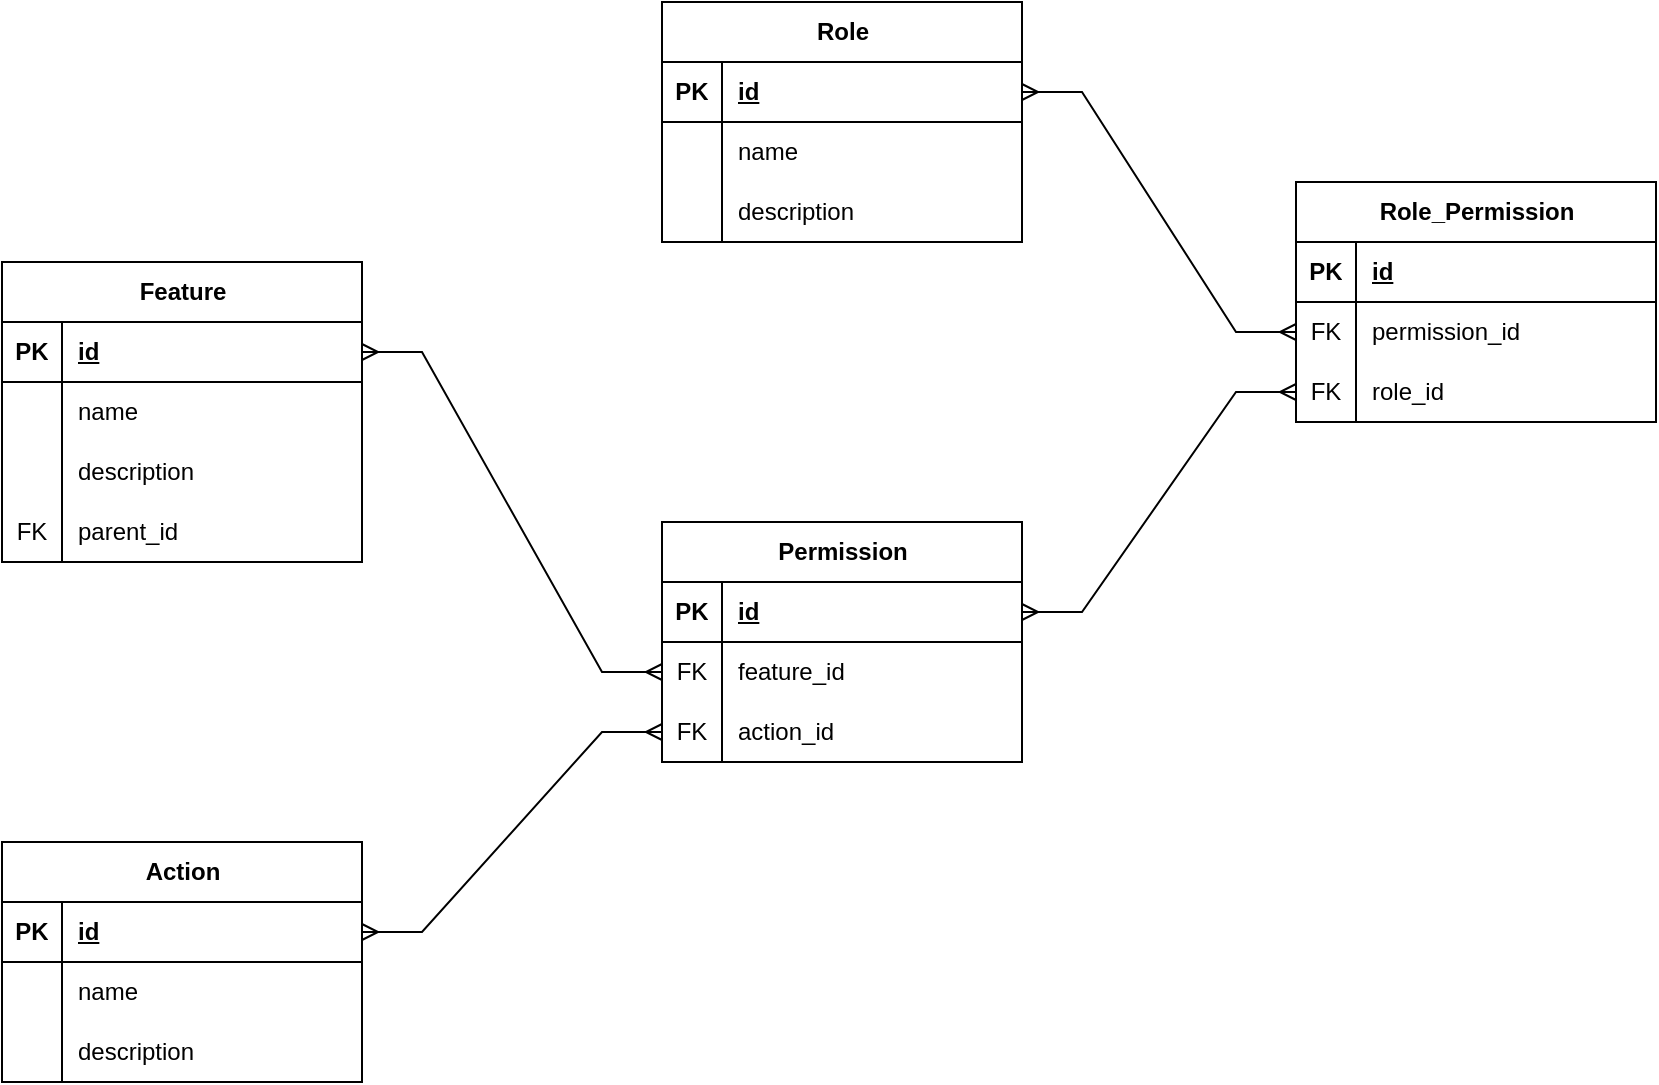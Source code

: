 <mxfile version="22.1.18" type="github">
  <diagram name="Role And Permission" id="z7VNg-_Fi_UPd4djC9sa">
    <mxGraphModel dx="1194" dy="670" grid="1" gridSize="10" guides="1" tooltips="1" connect="1" arrows="1" fold="1" page="1" pageScale="1" pageWidth="827" pageHeight="1169" math="0" shadow="0">
      <root>
        <mxCell id="0" />
        <mxCell id="1" parent="0" />
        <mxCell id="Uf6Nmw0gQvgGQBGwU7n--2" value="Role" style="shape=table;startSize=30;container=1;collapsible=1;childLayout=tableLayout;fixedRows=1;rowLines=0;fontStyle=1;align=center;resizeLast=1;html=1;" vertex="1" parent="1">
          <mxGeometry x="330" y="220" width="180" height="120" as="geometry" />
        </mxCell>
        <mxCell id="Uf6Nmw0gQvgGQBGwU7n--3" value="" style="shape=tableRow;horizontal=0;startSize=0;swimlaneHead=0;swimlaneBody=0;fillColor=none;collapsible=0;dropTarget=0;points=[[0,0.5],[1,0.5]];portConstraint=eastwest;top=0;left=0;right=0;bottom=1;" vertex="1" parent="Uf6Nmw0gQvgGQBGwU7n--2">
          <mxGeometry y="30" width="180" height="30" as="geometry" />
        </mxCell>
        <mxCell id="Uf6Nmw0gQvgGQBGwU7n--4" value="PK" style="shape=partialRectangle;connectable=0;fillColor=none;top=0;left=0;bottom=0;right=0;fontStyle=1;overflow=hidden;whiteSpace=wrap;html=1;" vertex="1" parent="Uf6Nmw0gQvgGQBGwU7n--3">
          <mxGeometry width="30" height="30" as="geometry">
            <mxRectangle width="30" height="30" as="alternateBounds" />
          </mxGeometry>
        </mxCell>
        <mxCell id="Uf6Nmw0gQvgGQBGwU7n--5" value="id" style="shape=partialRectangle;connectable=0;fillColor=none;top=0;left=0;bottom=0;right=0;align=left;spacingLeft=6;fontStyle=5;overflow=hidden;whiteSpace=wrap;html=1;" vertex="1" parent="Uf6Nmw0gQvgGQBGwU7n--3">
          <mxGeometry x="30" width="150" height="30" as="geometry">
            <mxRectangle width="150" height="30" as="alternateBounds" />
          </mxGeometry>
        </mxCell>
        <mxCell id="Uf6Nmw0gQvgGQBGwU7n--6" value="" style="shape=tableRow;horizontal=0;startSize=0;swimlaneHead=0;swimlaneBody=0;fillColor=none;collapsible=0;dropTarget=0;points=[[0,0.5],[1,0.5]];portConstraint=eastwest;top=0;left=0;right=0;bottom=0;" vertex="1" parent="Uf6Nmw0gQvgGQBGwU7n--2">
          <mxGeometry y="60" width="180" height="30" as="geometry" />
        </mxCell>
        <mxCell id="Uf6Nmw0gQvgGQBGwU7n--7" value="" style="shape=partialRectangle;connectable=0;fillColor=none;top=0;left=0;bottom=0;right=0;editable=1;overflow=hidden;whiteSpace=wrap;html=1;" vertex="1" parent="Uf6Nmw0gQvgGQBGwU7n--6">
          <mxGeometry width="30" height="30" as="geometry">
            <mxRectangle width="30" height="30" as="alternateBounds" />
          </mxGeometry>
        </mxCell>
        <mxCell id="Uf6Nmw0gQvgGQBGwU7n--8" value="name" style="shape=partialRectangle;connectable=0;fillColor=none;top=0;left=0;bottom=0;right=0;align=left;spacingLeft=6;overflow=hidden;whiteSpace=wrap;html=1;" vertex="1" parent="Uf6Nmw0gQvgGQBGwU7n--6">
          <mxGeometry x="30" width="150" height="30" as="geometry">
            <mxRectangle width="150" height="30" as="alternateBounds" />
          </mxGeometry>
        </mxCell>
        <mxCell id="Uf6Nmw0gQvgGQBGwU7n--9" value="" style="shape=tableRow;horizontal=0;startSize=0;swimlaneHead=0;swimlaneBody=0;fillColor=none;collapsible=0;dropTarget=0;points=[[0,0.5],[1,0.5]];portConstraint=eastwest;top=0;left=0;right=0;bottom=0;" vertex="1" parent="Uf6Nmw0gQvgGQBGwU7n--2">
          <mxGeometry y="90" width="180" height="30" as="geometry" />
        </mxCell>
        <mxCell id="Uf6Nmw0gQvgGQBGwU7n--10" value="" style="shape=partialRectangle;connectable=0;fillColor=none;top=0;left=0;bottom=0;right=0;editable=1;overflow=hidden;whiteSpace=wrap;html=1;" vertex="1" parent="Uf6Nmw0gQvgGQBGwU7n--9">
          <mxGeometry width="30" height="30" as="geometry">
            <mxRectangle width="30" height="30" as="alternateBounds" />
          </mxGeometry>
        </mxCell>
        <mxCell id="Uf6Nmw0gQvgGQBGwU7n--11" value="description" style="shape=partialRectangle;connectable=0;fillColor=none;top=0;left=0;bottom=0;right=0;align=left;spacingLeft=6;overflow=hidden;whiteSpace=wrap;html=1;" vertex="1" parent="Uf6Nmw0gQvgGQBGwU7n--9">
          <mxGeometry x="30" width="150" height="30" as="geometry">
            <mxRectangle width="150" height="30" as="alternateBounds" />
          </mxGeometry>
        </mxCell>
        <mxCell id="Uf6Nmw0gQvgGQBGwU7n--18" value="Action" style="shape=table;startSize=30;container=1;collapsible=1;childLayout=tableLayout;fixedRows=1;rowLines=0;fontStyle=1;align=center;resizeLast=1;html=1;" vertex="1" parent="1">
          <mxGeometry y="640" width="180" height="120" as="geometry" />
        </mxCell>
        <mxCell id="Uf6Nmw0gQvgGQBGwU7n--19" value="" style="shape=tableRow;horizontal=0;startSize=0;swimlaneHead=0;swimlaneBody=0;fillColor=none;collapsible=0;dropTarget=0;points=[[0,0.5],[1,0.5]];portConstraint=eastwest;top=0;left=0;right=0;bottom=1;" vertex="1" parent="Uf6Nmw0gQvgGQBGwU7n--18">
          <mxGeometry y="30" width="180" height="30" as="geometry" />
        </mxCell>
        <mxCell id="Uf6Nmw0gQvgGQBGwU7n--20" value="PK" style="shape=partialRectangle;connectable=0;fillColor=none;top=0;left=0;bottom=0;right=0;fontStyle=1;overflow=hidden;whiteSpace=wrap;html=1;" vertex="1" parent="Uf6Nmw0gQvgGQBGwU7n--19">
          <mxGeometry width="30" height="30" as="geometry">
            <mxRectangle width="30" height="30" as="alternateBounds" />
          </mxGeometry>
        </mxCell>
        <mxCell id="Uf6Nmw0gQvgGQBGwU7n--21" value="id" style="shape=partialRectangle;connectable=0;fillColor=none;top=0;left=0;bottom=0;right=0;align=left;spacingLeft=6;fontStyle=5;overflow=hidden;whiteSpace=wrap;html=1;" vertex="1" parent="Uf6Nmw0gQvgGQBGwU7n--19">
          <mxGeometry x="30" width="150" height="30" as="geometry">
            <mxRectangle width="150" height="30" as="alternateBounds" />
          </mxGeometry>
        </mxCell>
        <mxCell id="Uf6Nmw0gQvgGQBGwU7n--22" value="" style="shape=tableRow;horizontal=0;startSize=0;swimlaneHead=0;swimlaneBody=0;fillColor=none;collapsible=0;dropTarget=0;points=[[0,0.5],[1,0.5]];portConstraint=eastwest;top=0;left=0;right=0;bottom=0;" vertex="1" parent="Uf6Nmw0gQvgGQBGwU7n--18">
          <mxGeometry y="60" width="180" height="30" as="geometry" />
        </mxCell>
        <mxCell id="Uf6Nmw0gQvgGQBGwU7n--23" value="" style="shape=partialRectangle;connectable=0;fillColor=none;top=0;left=0;bottom=0;right=0;editable=1;overflow=hidden;whiteSpace=wrap;html=1;" vertex="1" parent="Uf6Nmw0gQvgGQBGwU7n--22">
          <mxGeometry width="30" height="30" as="geometry">
            <mxRectangle width="30" height="30" as="alternateBounds" />
          </mxGeometry>
        </mxCell>
        <mxCell id="Uf6Nmw0gQvgGQBGwU7n--24" value="name" style="shape=partialRectangle;connectable=0;fillColor=none;top=0;left=0;bottom=0;right=0;align=left;spacingLeft=6;overflow=hidden;whiteSpace=wrap;html=1;" vertex="1" parent="Uf6Nmw0gQvgGQBGwU7n--22">
          <mxGeometry x="30" width="150" height="30" as="geometry">
            <mxRectangle width="150" height="30" as="alternateBounds" />
          </mxGeometry>
        </mxCell>
        <mxCell id="Uf6Nmw0gQvgGQBGwU7n--25" value="" style="shape=tableRow;horizontal=0;startSize=0;swimlaneHead=0;swimlaneBody=0;fillColor=none;collapsible=0;dropTarget=0;points=[[0,0.5],[1,0.5]];portConstraint=eastwest;top=0;left=0;right=0;bottom=0;" vertex="1" parent="Uf6Nmw0gQvgGQBGwU7n--18">
          <mxGeometry y="90" width="180" height="30" as="geometry" />
        </mxCell>
        <mxCell id="Uf6Nmw0gQvgGQBGwU7n--26" value="" style="shape=partialRectangle;connectable=0;fillColor=none;top=0;left=0;bottom=0;right=0;editable=1;overflow=hidden;whiteSpace=wrap;html=1;" vertex="1" parent="Uf6Nmw0gQvgGQBGwU7n--25">
          <mxGeometry width="30" height="30" as="geometry">
            <mxRectangle width="30" height="30" as="alternateBounds" />
          </mxGeometry>
        </mxCell>
        <mxCell id="Uf6Nmw0gQvgGQBGwU7n--27" value="description" style="shape=partialRectangle;connectable=0;fillColor=none;top=0;left=0;bottom=0;right=0;align=left;spacingLeft=6;overflow=hidden;whiteSpace=wrap;html=1;" vertex="1" parent="Uf6Nmw0gQvgGQBGwU7n--25">
          <mxGeometry x="30" width="150" height="30" as="geometry">
            <mxRectangle width="150" height="30" as="alternateBounds" />
          </mxGeometry>
        </mxCell>
        <mxCell id="Uf6Nmw0gQvgGQBGwU7n--28" value="Feature" style="shape=table;startSize=30;container=1;collapsible=1;childLayout=tableLayout;fixedRows=1;rowLines=0;fontStyle=1;align=center;resizeLast=1;html=1;" vertex="1" parent="1">
          <mxGeometry y="350" width="180" height="150" as="geometry" />
        </mxCell>
        <mxCell id="Uf6Nmw0gQvgGQBGwU7n--29" value="" style="shape=tableRow;horizontal=0;startSize=0;swimlaneHead=0;swimlaneBody=0;fillColor=none;collapsible=0;dropTarget=0;points=[[0,0.5],[1,0.5]];portConstraint=eastwest;top=0;left=0;right=0;bottom=1;" vertex="1" parent="Uf6Nmw0gQvgGQBGwU7n--28">
          <mxGeometry y="30" width="180" height="30" as="geometry" />
        </mxCell>
        <mxCell id="Uf6Nmw0gQvgGQBGwU7n--30" value="PK" style="shape=partialRectangle;connectable=0;fillColor=none;top=0;left=0;bottom=0;right=0;fontStyle=1;overflow=hidden;whiteSpace=wrap;html=1;" vertex="1" parent="Uf6Nmw0gQvgGQBGwU7n--29">
          <mxGeometry width="30" height="30" as="geometry">
            <mxRectangle width="30" height="30" as="alternateBounds" />
          </mxGeometry>
        </mxCell>
        <mxCell id="Uf6Nmw0gQvgGQBGwU7n--31" value="id" style="shape=partialRectangle;connectable=0;fillColor=none;top=0;left=0;bottom=0;right=0;align=left;spacingLeft=6;fontStyle=5;overflow=hidden;whiteSpace=wrap;html=1;" vertex="1" parent="Uf6Nmw0gQvgGQBGwU7n--29">
          <mxGeometry x="30" width="150" height="30" as="geometry">
            <mxRectangle width="150" height="30" as="alternateBounds" />
          </mxGeometry>
        </mxCell>
        <mxCell id="Uf6Nmw0gQvgGQBGwU7n--32" value="" style="shape=tableRow;horizontal=0;startSize=0;swimlaneHead=0;swimlaneBody=0;fillColor=none;collapsible=0;dropTarget=0;points=[[0,0.5],[1,0.5]];portConstraint=eastwest;top=0;left=0;right=0;bottom=0;" vertex="1" parent="Uf6Nmw0gQvgGQBGwU7n--28">
          <mxGeometry y="60" width="180" height="30" as="geometry" />
        </mxCell>
        <mxCell id="Uf6Nmw0gQvgGQBGwU7n--33" value="" style="shape=partialRectangle;connectable=0;fillColor=none;top=0;left=0;bottom=0;right=0;editable=1;overflow=hidden;whiteSpace=wrap;html=1;" vertex="1" parent="Uf6Nmw0gQvgGQBGwU7n--32">
          <mxGeometry width="30" height="30" as="geometry">
            <mxRectangle width="30" height="30" as="alternateBounds" />
          </mxGeometry>
        </mxCell>
        <mxCell id="Uf6Nmw0gQvgGQBGwU7n--34" value="name" style="shape=partialRectangle;connectable=0;fillColor=none;top=0;left=0;bottom=0;right=0;align=left;spacingLeft=6;overflow=hidden;whiteSpace=wrap;html=1;" vertex="1" parent="Uf6Nmw0gQvgGQBGwU7n--32">
          <mxGeometry x="30" width="150" height="30" as="geometry">
            <mxRectangle width="150" height="30" as="alternateBounds" />
          </mxGeometry>
        </mxCell>
        <mxCell id="Uf6Nmw0gQvgGQBGwU7n--35" value="" style="shape=tableRow;horizontal=0;startSize=0;swimlaneHead=0;swimlaneBody=0;fillColor=none;collapsible=0;dropTarget=0;points=[[0,0.5],[1,0.5]];portConstraint=eastwest;top=0;left=0;right=0;bottom=0;" vertex="1" parent="Uf6Nmw0gQvgGQBGwU7n--28">
          <mxGeometry y="90" width="180" height="30" as="geometry" />
        </mxCell>
        <mxCell id="Uf6Nmw0gQvgGQBGwU7n--36" value="" style="shape=partialRectangle;connectable=0;fillColor=none;top=0;left=0;bottom=0;right=0;editable=1;overflow=hidden;whiteSpace=wrap;html=1;" vertex="1" parent="Uf6Nmw0gQvgGQBGwU7n--35">
          <mxGeometry width="30" height="30" as="geometry">
            <mxRectangle width="30" height="30" as="alternateBounds" />
          </mxGeometry>
        </mxCell>
        <mxCell id="Uf6Nmw0gQvgGQBGwU7n--37" value="description" style="shape=partialRectangle;connectable=0;fillColor=none;top=0;left=0;bottom=0;right=0;align=left;spacingLeft=6;overflow=hidden;whiteSpace=wrap;html=1;" vertex="1" parent="Uf6Nmw0gQvgGQBGwU7n--35">
          <mxGeometry x="30" width="150" height="30" as="geometry">
            <mxRectangle width="150" height="30" as="alternateBounds" />
          </mxGeometry>
        </mxCell>
        <mxCell id="Uf6Nmw0gQvgGQBGwU7n--58" value="" style="shape=tableRow;horizontal=0;startSize=0;swimlaneHead=0;swimlaneBody=0;fillColor=none;collapsible=0;dropTarget=0;points=[[0,0.5],[1,0.5]];portConstraint=eastwest;top=0;left=0;right=0;bottom=0;" vertex="1" parent="Uf6Nmw0gQvgGQBGwU7n--28">
          <mxGeometry y="120" width="180" height="30" as="geometry" />
        </mxCell>
        <mxCell id="Uf6Nmw0gQvgGQBGwU7n--59" value="FK" style="shape=partialRectangle;connectable=0;fillColor=none;top=0;left=0;bottom=0;right=0;editable=1;overflow=hidden;whiteSpace=wrap;html=1;" vertex="1" parent="Uf6Nmw0gQvgGQBGwU7n--58">
          <mxGeometry width="30" height="30" as="geometry">
            <mxRectangle width="30" height="30" as="alternateBounds" />
          </mxGeometry>
        </mxCell>
        <mxCell id="Uf6Nmw0gQvgGQBGwU7n--60" value="parent_id" style="shape=partialRectangle;connectable=0;fillColor=none;top=0;left=0;bottom=0;right=0;align=left;spacingLeft=6;overflow=hidden;whiteSpace=wrap;html=1;" vertex="1" parent="Uf6Nmw0gQvgGQBGwU7n--58">
          <mxGeometry x="30" width="150" height="30" as="geometry">
            <mxRectangle width="150" height="30" as="alternateBounds" />
          </mxGeometry>
        </mxCell>
        <mxCell id="Uf6Nmw0gQvgGQBGwU7n--38" value="Permission" style="shape=table;startSize=30;container=1;collapsible=1;childLayout=tableLayout;fixedRows=1;rowLines=0;fontStyle=1;align=center;resizeLast=1;html=1;" vertex="1" parent="1">
          <mxGeometry x="330" y="480" width="180" height="120" as="geometry" />
        </mxCell>
        <mxCell id="Uf6Nmw0gQvgGQBGwU7n--39" value="" style="shape=tableRow;horizontal=0;startSize=0;swimlaneHead=0;swimlaneBody=0;fillColor=none;collapsible=0;dropTarget=0;points=[[0,0.5],[1,0.5]];portConstraint=eastwest;top=0;left=0;right=0;bottom=1;" vertex="1" parent="Uf6Nmw0gQvgGQBGwU7n--38">
          <mxGeometry y="30" width="180" height="30" as="geometry" />
        </mxCell>
        <mxCell id="Uf6Nmw0gQvgGQBGwU7n--40" value="PK" style="shape=partialRectangle;connectable=0;fillColor=none;top=0;left=0;bottom=0;right=0;fontStyle=1;overflow=hidden;whiteSpace=wrap;html=1;" vertex="1" parent="Uf6Nmw0gQvgGQBGwU7n--39">
          <mxGeometry width="30" height="30" as="geometry">
            <mxRectangle width="30" height="30" as="alternateBounds" />
          </mxGeometry>
        </mxCell>
        <mxCell id="Uf6Nmw0gQvgGQBGwU7n--41" value="id" style="shape=partialRectangle;connectable=0;fillColor=none;top=0;left=0;bottom=0;right=0;align=left;spacingLeft=6;fontStyle=5;overflow=hidden;whiteSpace=wrap;html=1;" vertex="1" parent="Uf6Nmw0gQvgGQBGwU7n--39">
          <mxGeometry x="30" width="150" height="30" as="geometry">
            <mxRectangle width="150" height="30" as="alternateBounds" />
          </mxGeometry>
        </mxCell>
        <mxCell id="Uf6Nmw0gQvgGQBGwU7n--42" value="" style="shape=tableRow;horizontal=0;startSize=0;swimlaneHead=0;swimlaneBody=0;fillColor=none;collapsible=0;dropTarget=0;points=[[0,0.5],[1,0.5]];portConstraint=eastwest;top=0;left=0;right=0;bottom=0;" vertex="1" parent="Uf6Nmw0gQvgGQBGwU7n--38">
          <mxGeometry y="60" width="180" height="30" as="geometry" />
        </mxCell>
        <mxCell id="Uf6Nmw0gQvgGQBGwU7n--43" value="FK" style="shape=partialRectangle;connectable=0;fillColor=none;top=0;left=0;bottom=0;right=0;editable=1;overflow=hidden;whiteSpace=wrap;html=1;" vertex="1" parent="Uf6Nmw0gQvgGQBGwU7n--42">
          <mxGeometry width="30" height="30" as="geometry">
            <mxRectangle width="30" height="30" as="alternateBounds" />
          </mxGeometry>
        </mxCell>
        <mxCell id="Uf6Nmw0gQvgGQBGwU7n--44" value="feature_id" style="shape=partialRectangle;connectable=0;fillColor=none;top=0;left=0;bottom=0;right=0;align=left;spacingLeft=6;overflow=hidden;whiteSpace=wrap;html=1;" vertex="1" parent="Uf6Nmw0gQvgGQBGwU7n--42">
          <mxGeometry x="30" width="150" height="30" as="geometry">
            <mxRectangle width="150" height="30" as="alternateBounds" />
          </mxGeometry>
        </mxCell>
        <mxCell id="Uf6Nmw0gQvgGQBGwU7n--45" value="" style="shape=tableRow;horizontal=0;startSize=0;swimlaneHead=0;swimlaneBody=0;fillColor=none;collapsible=0;dropTarget=0;points=[[0,0.5],[1,0.5]];portConstraint=eastwest;top=0;left=0;right=0;bottom=0;" vertex="1" parent="Uf6Nmw0gQvgGQBGwU7n--38">
          <mxGeometry y="90" width="180" height="30" as="geometry" />
        </mxCell>
        <mxCell id="Uf6Nmw0gQvgGQBGwU7n--46" value="FK" style="shape=partialRectangle;connectable=0;fillColor=none;top=0;left=0;bottom=0;right=0;editable=1;overflow=hidden;whiteSpace=wrap;html=1;" vertex="1" parent="Uf6Nmw0gQvgGQBGwU7n--45">
          <mxGeometry width="30" height="30" as="geometry">
            <mxRectangle width="30" height="30" as="alternateBounds" />
          </mxGeometry>
        </mxCell>
        <mxCell id="Uf6Nmw0gQvgGQBGwU7n--47" value="action_id" style="shape=partialRectangle;connectable=0;fillColor=none;top=0;left=0;bottom=0;right=0;align=left;spacingLeft=6;overflow=hidden;whiteSpace=wrap;html=1;" vertex="1" parent="Uf6Nmw0gQvgGQBGwU7n--45">
          <mxGeometry x="30" width="150" height="30" as="geometry">
            <mxRectangle width="150" height="30" as="alternateBounds" />
          </mxGeometry>
        </mxCell>
        <mxCell id="Uf6Nmw0gQvgGQBGwU7n--61" value="Role_Permission" style="shape=table;startSize=30;container=1;collapsible=1;childLayout=tableLayout;fixedRows=1;rowLines=0;fontStyle=1;align=center;resizeLast=1;html=1;" vertex="1" parent="1">
          <mxGeometry x="647" y="310" width="180" height="120" as="geometry" />
        </mxCell>
        <mxCell id="Uf6Nmw0gQvgGQBGwU7n--62" value="" style="shape=tableRow;horizontal=0;startSize=0;swimlaneHead=0;swimlaneBody=0;fillColor=none;collapsible=0;dropTarget=0;points=[[0,0.5],[1,0.5]];portConstraint=eastwest;top=0;left=0;right=0;bottom=1;" vertex="1" parent="Uf6Nmw0gQvgGQBGwU7n--61">
          <mxGeometry y="30" width="180" height="30" as="geometry" />
        </mxCell>
        <mxCell id="Uf6Nmw0gQvgGQBGwU7n--63" value="PK" style="shape=partialRectangle;connectable=0;fillColor=none;top=0;left=0;bottom=0;right=0;fontStyle=1;overflow=hidden;whiteSpace=wrap;html=1;" vertex="1" parent="Uf6Nmw0gQvgGQBGwU7n--62">
          <mxGeometry width="30" height="30" as="geometry">
            <mxRectangle width="30" height="30" as="alternateBounds" />
          </mxGeometry>
        </mxCell>
        <mxCell id="Uf6Nmw0gQvgGQBGwU7n--64" value="id" style="shape=partialRectangle;connectable=0;fillColor=none;top=0;left=0;bottom=0;right=0;align=left;spacingLeft=6;fontStyle=5;overflow=hidden;whiteSpace=wrap;html=1;" vertex="1" parent="Uf6Nmw0gQvgGQBGwU7n--62">
          <mxGeometry x="30" width="150" height="30" as="geometry">
            <mxRectangle width="150" height="30" as="alternateBounds" />
          </mxGeometry>
        </mxCell>
        <mxCell id="Uf6Nmw0gQvgGQBGwU7n--65" value="" style="shape=tableRow;horizontal=0;startSize=0;swimlaneHead=0;swimlaneBody=0;fillColor=none;collapsible=0;dropTarget=0;points=[[0,0.5],[1,0.5]];portConstraint=eastwest;top=0;left=0;right=0;bottom=0;" vertex="1" parent="Uf6Nmw0gQvgGQBGwU7n--61">
          <mxGeometry y="60" width="180" height="30" as="geometry" />
        </mxCell>
        <mxCell id="Uf6Nmw0gQvgGQBGwU7n--66" value="FK" style="shape=partialRectangle;connectable=0;fillColor=none;top=0;left=0;bottom=0;right=0;editable=1;overflow=hidden;whiteSpace=wrap;html=1;" vertex="1" parent="Uf6Nmw0gQvgGQBGwU7n--65">
          <mxGeometry width="30" height="30" as="geometry">
            <mxRectangle width="30" height="30" as="alternateBounds" />
          </mxGeometry>
        </mxCell>
        <mxCell id="Uf6Nmw0gQvgGQBGwU7n--67" value="permission_id" style="shape=partialRectangle;connectable=0;fillColor=none;top=0;left=0;bottom=0;right=0;align=left;spacingLeft=6;overflow=hidden;whiteSpace=wrap;html=1;" vertex="1" parent="Uf6Nmw0gQvgGQBGwU7n--65">
          <mxGeometry x="30" width="150" height="30" as="geometry">
            <mxRectangle width="150" height="30" as="alternateBounds" />
          </mxGeometry>
        </mxCell>
        <mxCell id="Uf6Nmw0gQvgGQBGwU7n--68" value="" style="shape=tableRow;horizontal=0;startSize=0;swimlaneHead=0;swimlaneBody=0;fillColor=none;collapsible=0;dropTarget=0;points=[[0,0.5],[1,0.5]];portConstraint=eastwest;top=0;left=0;right=0;bottom=0;" vertex="1" parent="Uf6Nmw0gQvgGQBGwU7n--61">
          <mxGeometry y="90" width="180" height="30" as="geometry" />
        </mxCell>
        <mxCell id="Uf6Nmw0gQvgGQBGwU7n--69" value="FK" style="shape=partialRectangle;connectable=0;fillColor=none;top=0;left=0;bottom=0;right=0;editable=1;overflow=hidden;whiteSpace=wrap;html=1;" vertex="1" parent="Uf6Nmw0gQvgGQBGwU7n--68">
          <mxGeometry width="30" height="30" as="geometry">
            <mxRectangle width="30" height="30" as="alternateBounds" />
          </mxGeometry>
        </mxCell>
        <mxCell id="Uf6Nmw0gQvgGQBGwU7n--70" value="role_id" style="shape=partialRectangle;connectable=0;fillColor=none;top=0;left=0;bottom=0;right=0;align=left;spacingLeft=6;overflow=hidden;whiteSpace=wrap;html=1;" vertex="1" parent="Uf6Nmw0gQvgGQBGwU7n--68">
          <mxGeometry x="30" width="150" height="30" as="geometry">
            <mxRectangle width="150" height="30" as="alternateBounds" />
          </mxGeometry>
        </mxCell>
        <mxCell id="Uf6Nmw0gQvgGQBGwU7n--75" value="" style="edgeStyle=entityRelationEdgeStyle;fontSize=12;html=1;endArrow=ERmany;startArrow=ERmany;rounded=0;" edge="1" parent="1" source="Uf6Nmw0gQvgGQBGwU7n--39" target="Uf6Nmw0gQvgGQBGwU7n--68">
          <mxGeometry width="100" height="100" relative="1" as="geometry">
            <mxPoint x="430" y="520" as="sourcePoint" />
            <mxPoint x="530" y="420" as="targetPoint" />
          </mxGeometry>
        </mxCell>
        <mxCell id="Uf6Nmw0gQvgGQBGwU7n--76" value="" style="edgeStyle=entityRelationEdgeStyle;fontSize=12;html=1;endArrow=ERmany;startArrow=ERmany;rounded=0;" edge="1" parent="1" source="Uf6Nmw0gQvgGQBGwU7n--3" target="Uf6Nmw0gQvgGQBGwU7n--65">
          <mxGeometry width="100" height="100" relative="1" as="geometry">
            <mxPoint x="510" y="535" as="sourcePoint" />
            <mxPoint x="670" y="415" as="targetPoint" />
          </mxGeometry>
        </mxCell>
        <mxCell id="Uf6Nmw0gQvgGQBGwU7n--77" value="" style="edgeStyle=entityRelationEdgeStyle;fontSize=12;html=1;endArrow=ERmany;startArrow=ERmany;rounded=0;" edge="1" parent="1" source="Uf6Nmw0gQvgGQBGwU7n--42" target="Uf6Nmw0gQvgGQBGwU7n--29">
          <mxGeometry width="100" height="100" relative="1" as="geometry">
            <mxPoint x="520" y="535" as="sourcePoint" />
            <mxPoint x="670" y="415" as="targetPoint" />
          </mxGeometry>
        </mxCell>
        <mxCell id="Uf6Nmw0gQvgGQBGwU7n--78" value="" style="edgeStyle=entityRelationEdgeStyle;fontSize=12;html=1;endArrow=ERmany;startArrow=ERmany;rounded=0;" edge="1" parent="1" source="Uf6Nmw0gQvgGQBGwU7n--45" target="Uf6Nmw0gQvgGQBGwU7n--19">
          <mxGeometry width="100" height="100" relative="1" as="geometry">
            <mxPoint x="340" y="565" as="sourcePoint" />
            <mxPoint x="190" y="405" as="targetPoint" />
          </mxGeometry>
        </mxCell>
      </root>
    </mxGraphModel>
  </diagram>
</mxfile>
